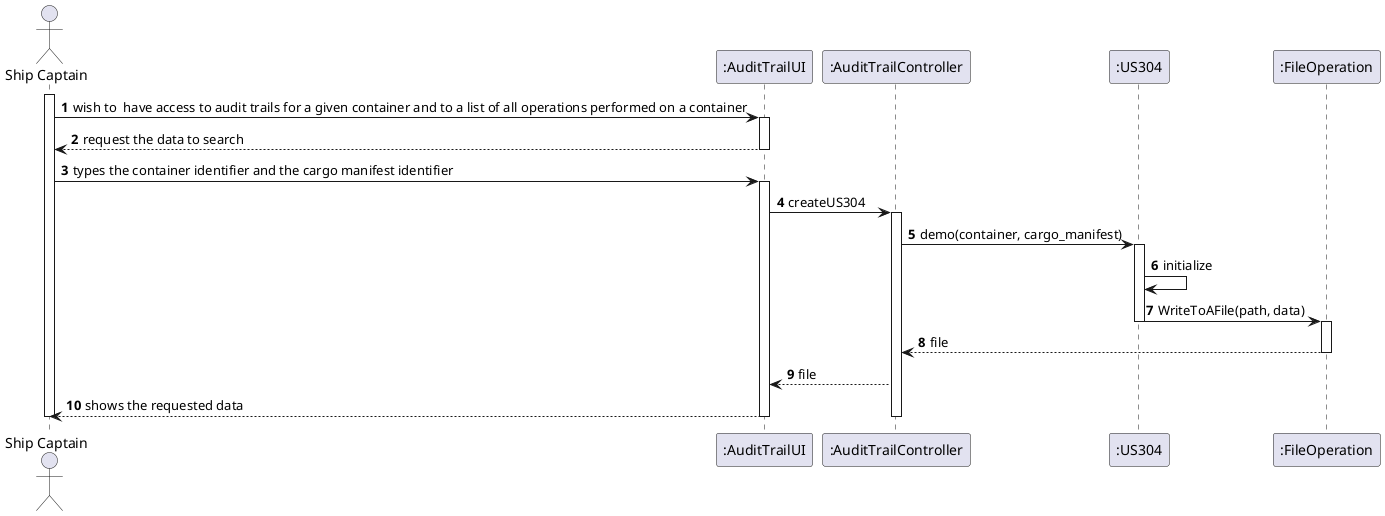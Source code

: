 @startuml
actor "Ship Captain" as Adm
participant ":AuditTrailUI" as System
participant ":AuditTrailController" as SSC
participant ":US304" as us
participant ":FileOperation" as f

autonumber

activate Adm

Adm -> System: wish to  have access to audit trails for a given container and to a list of all operations performed on a container

activate System

System --> Adm: request the data to search

deactivate System

Adm -> System: types the container identifier and the cargo manifest identifier

activate System

System -> SSC: createUS304

activate SSC

SSC -> us: demo(container, cargo_manifest)

activate us

us -> us: initialize

us -> f: WriteToAFile(path, data)

deactivate us

activate f

f --> SSC: file

deactivate f

SSC --> System: file

System --> Adm: shows the requested data

deactivate SSC

deactivate System

deactivate Adm
@enduml